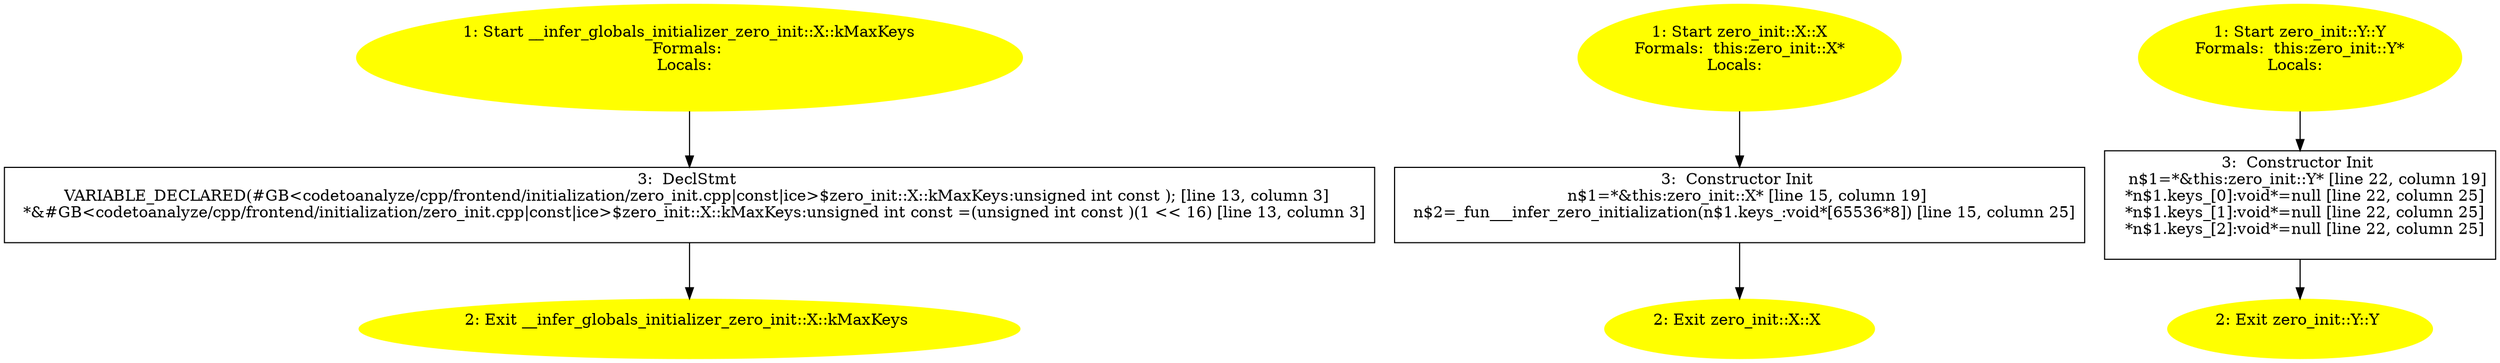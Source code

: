 /* @generated */
digraph cfg {
"kMaxKeys#X#__infer_globals_initializer_zero_init.cd983beeff3879de64cad137bc5d5f8c_1" [label="1: Start __infer_globals_initializer_zero_init::X::kMaxKeys\nFormals: \nLocals:  \n  " color=yellow style=filled]
	

	 "kMaxKeys#X#__infer_globals_initializer_zero_init.cd983beeff3879de64cad137bc5d5f8c_1" -> "kMaxKeys#X#__infer_globals_initializer_zero_init.cd983beeff3879de64cad137bc5d5f8c_3" ;
"kMaxKeys#X#__infer_globals_initializer_zero_init.cd983beeff3879de64cad137bc5d5f8c_2" [label="2: Exit __infer_globals_initializer_zero_init::X::kMaxKeys \n  " color=yellow style=filled]
	

"kMaxKeys#X#__infer_globals_initializer_zero_init.cd983beeff3879de64cad137bc5d5f8c_3" [label="3:  DeclStmt \n   VARIABLE_DECLARED(#GB<codetoanalyze/cpp/frontend/initialization/zero_init.cpp|const|ice>$zero_init::X::kMaxKeys:unsigned int const ); [line 13, column 3]\n  *&#GB<codetoanalyze/cpp/frontend/initialization/zero_init.cpp|const|ice>$zero_init::X::kMaxKeys:unsigned int const =(unsigned int const )(1 << 16) [line 13, column 3]\n " shape="box"]
	

	 "kMaxKeys#X#__infer_globals_initializer_zero_init.cd983beeff3879de64cad137bc5d5f8c_3" -> "kMaxKeys#X#__infer_globals_initializer_zero_init.cd983beeff3879de64cad137bc5d5f8c_2" ;
"X#X#zero_init#{277870330798338824|constexpr}.16c2d483086de887db705c1e51a1bf78_1" [label="1: Start zero_init::X::X\nFormals:  this:zero_init::X*\nLocals:  \n  " color=yellow style=filled]
	

	 "X#X#zero_init#{277870330798338824|constexpr}.16c2d483086de887db705c1e51a1bf78_1" -> "X#X#zero_init#{277870330798338824|constexpr}.16c2d483086de887db705c1e51a1bf78_3" ;
"X#X#zero_init#{277870330798338824|constexpr}.16c2d483086de887db705c1e51a1bf78_2" [label="2: Exit zero_init::X::X \n  " color=yellow style=filled]
	

"X#X#zero_init#{277870330798338824|constexpr}.16c2d483086de887db705c1e51a1bf78_3" [label="3:  Constructor Init \n   n$1=*&this:zero_init::X* [line 15, column 19]\n  n$2=_fun___infer_zero_initialization(n$1.keys_:void*[65536*8]) [line 15, column 25]\n " shape="box"]
	

	 "X#X#zero_init#{277870330798338824|constexpr}.16c2d483086de887db705c1e51a1bf78_3" -> "X#X#zero_init#{277870330798338824|constexpr}.16c2d483086de887db705c1e51a1bf78_2" ;
"Y#Y#zero_init#{11751607535979846847|constexpr}.3d7bacd58f9f66a28604db198e91fa11_1" [label="1: Start zero_init::Y::Y\nFormals:  this:zero_init::Y*\nLocals:  \n  " color=yellow style=filled]
	

	 "Y#Y#zero_init#{11751607535979846847|constexpr}.3d7bacd58f9f66a28604db198e91fa11_1" -> "Y#Y#zero_init#{11751607535979846847|constexpr}.3d7bacd58f9f66a28604db198e91fa11_3" ;
"Y#Y#zero_init#{11751607535979846847|constexpr}.3d7bacd58f9f66a28604db198e91fa11_2" [label="2: Exit zero_init::Y::Y \n  " color=yellow style=filled]
	

"Y#Y#zero_init#{11751607535979846847|constexpr}.3d7bacd58f9f66a28604db198e91fa11_3" [label="3:  Constructor Init \n   n$1=*&this:zero_init::Y* [line 22, column 19]\n  *n$1.keys_[0]:void*=null [line 22, column 25]\n  *n$1.keys_[1]:void*=null [line 22, column 25]\n  *n$1.keys_[2]:void*=null [line 22, column 25]\n " shape="box"]
	

	 "Y#Y#zero_init#{11751607535979846847|constexpr}.3d7bacd58f9f66a28604db198e91fa11_3" -> "Y#Y#zero_init#{11751607535979846847|constexpr}.3d7bacd58f9f66a28604db198e91fa11_2" ;
}
